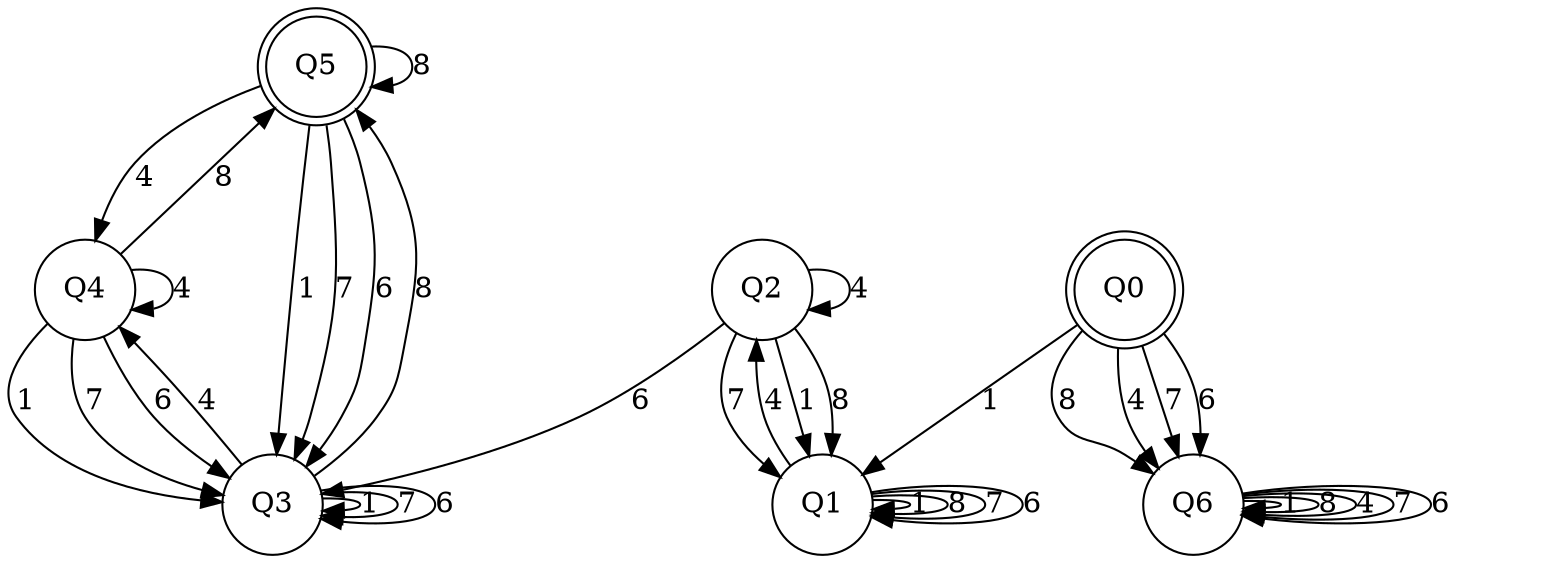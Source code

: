 digraph re_dfa {
Q5 [shape=doublecircle];
Q6 [shape=circle];
Q1 [shape=circle];
Q2 [shape=circle];
Q4 [shape=circle];
Q0 [shape=doublecircle];
Q3 [shape=circle];
Q5 -> Q3  [label=1];
Q5 -> Q5  [label=8];
Q5 -> Q4  [label=4];
Q5 -> Q3  [label=7];
Q5 -> Q3  [label=6];
Q6 -> Q6  [label=1];
Q6 -> Q6  [label=8];
Q6 -> Q6  [label=4];
Q6 -> Q6  [label=7];
Q6 -> Q6  [label=6];
Q1 -> Q1  [label=1];
Q1 -> Q1  [label=8];
Q1 -> Q2  [label=4];
Q1 -> Q1  [label=7];
Q1 -> Q1  [label=6];
Q2 -> Q1  [label=1];
Q2 -> Q1  [label=8];
Q2 -> Q2  [label=4];
Q2 -> Q1  [label=7];
Q2 -> Q3  [label=6];
Q4 -> Q3  [label=1];
Q4 -> Q5  [label=8];
Q4 -> Q4  [label=4];
Q4 -> Q3  [label=7];
Q4 -> Q3  [label=6];
Q0 -> Q1  [label=1];
Q0 -> Q6  [label=8];
Q0 -> Q6  [label=4];
Q0 -> Q6  [label=7];
Q0 -> Q6  [label=6];
Q3 -> Q3  [label=1];
Q3 -> Q5  [label=8];
Q3 -> Q4  [label=4];
Q3 -> Q3  [label=7];
Q3 -> Q3  [label=6];
}
